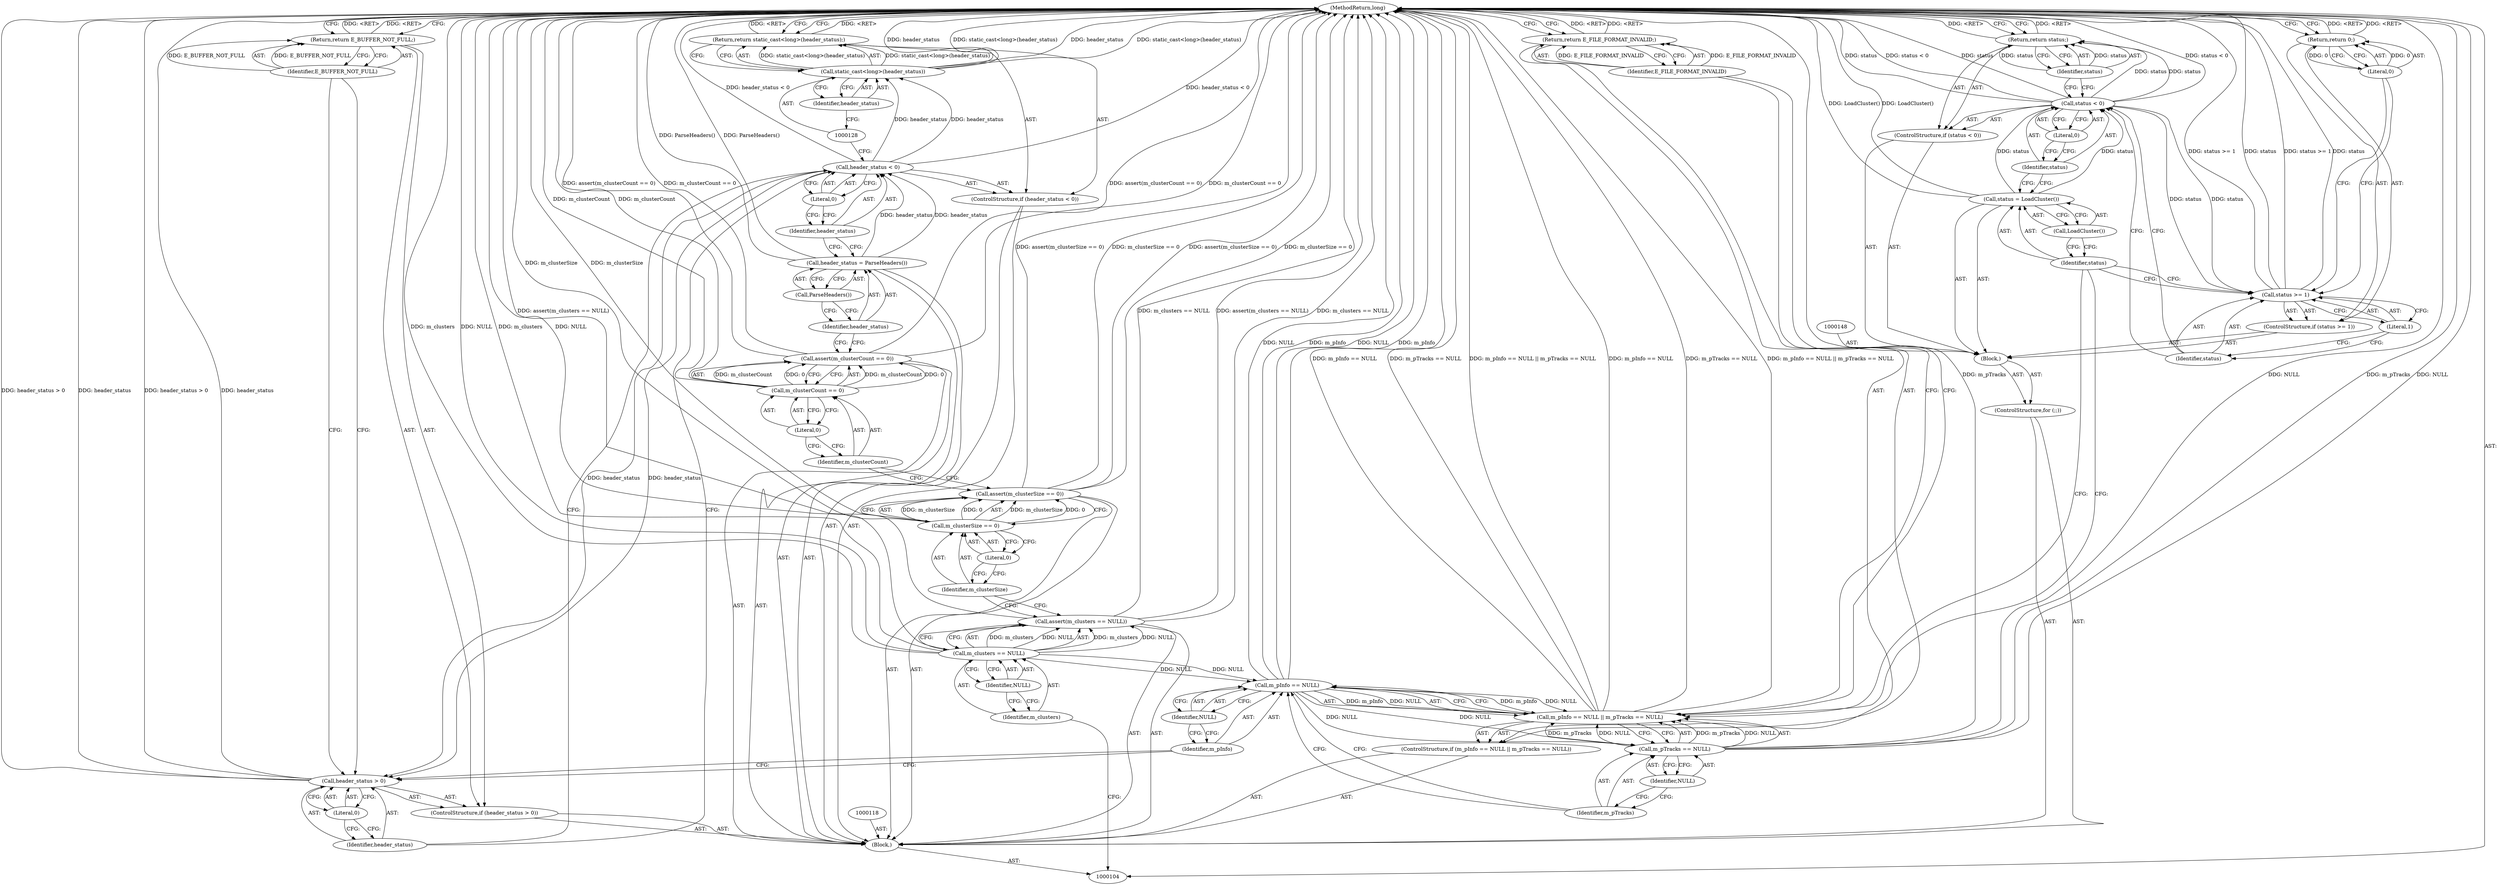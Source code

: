 digraph "0_Android_cc274e2abe8b2a6698a5c47d8aa4bb45f1f9538d_26" {
"1000164" [label="(MethodReturn,long)"];
"1000105" [label="(Block,)"];
"1000126" [label="(Return,return static_cast<long>(header_status);)"];
"1000129" [label="(Identifier,header_status)"];
"1000127" [label="(Call,static_cast<long>(header_status))"];
"1000133" [label="(Literal,0)"];
"1000130" [label="(ControlStructure,if (header_status > 0))"];
"1000131" [label="(Call,header_status > 0)"];
"1000132" [label="(Identifier,header_status)"];
"1000135" [label="(Identifier,E_BUFFER_NOT_FULL)"];
"1000134" [label="(Return,return E_BUFFER_NOT_FULL;)"];
"1000140" [label="(Identifier,NULL)"];
"1000136" [label="(ControlStructure,if (m_pInfo == NULL || m_pTracks == NULL))"];
"1000141" [label="(Call,m_pTracks == NULL)"];
"1000142" [label="(Identifier,m_pTracks)"];
"1000143" [label="(Identifier,NULL)"];
"1000137" [label="(Call,m_pInfo == NULL || m_pTracks == NULL)"];
"1000138" [label="(Call,m_pInfo == NULL)"];
"1000139" [label="(Identifier,m_pInfo)"];
"1000145" [label="(Identifier,E_FILE_FORMAT_INVALID)"];
"1000144" [label="(Return,return E_FILE_FORMAT_INVALID;)"];
"1000146" [label="(ControlStructure,for (;;))"];
"1000106" [label="(Call,assert(m_clusters == NULL))"];
"1000109" [label="(Identifier,NULL)"];
"1000107" [label="(Call,m_clusters == NULL)"];
"1000108" [label="(Identifier,m_clusters)"];
"1000149" [label="(Call,status = LoadCluster())"];
"1000150" [label="(Identifier,status)"];
"1000151" [label="(Call,LoadCluster())"];
"1000147" [label="(Block,)"];
"1000152" [label="(ControlStructure,if (status < 0))"];
"1000155" [label="(Literal,0)"];
"1000153" [label="(Call,status < 0)"];
"1000154" [label="(Identifier,status)"];
"1000156" [label="(Return,return status;)"];
"1000157" [label="(Identifier,status)"];
"1000158" [label="(ControlStructure,if (status >= 1))"];
"1000161" [label="(Literal,1)"];
"1000159" [label="(Call,status >= 1)"];
"1000160" [label="(Identifier,status)"];
"1000162" [label="(Return,return 0;)"];
"1000163" [label="(Literal,0)"];
"1000110" [label="(Call,assert(m_clusterSize == 0))"];
"1000113" [label="(Literal,0)"];
"1000111" [label="(Call,m_clusterSize == 0)"];
"1000112" [label="(Identifier,m_clusterSize)"];
"1000114" [label="(Call,assert(m_clusterCount == 0))"];
"1000117" [label="(Literal,0)"];
"1000115" [label="(Call,m_clusterCount == 0)"];
"1000116" [label="(Identifier,m_clusterCount)"];
"1000119" [label="(Call,header_status = ParseHeaders())"];
"1000120" [label="(Identifier,header_status)"];
"1000121" [label="(Call,ParseHeaders())"];
"1000122" [label="(ControlStructure,if (header_status < 0))"];
"1000125" [label="(Literal,0)"];
"1000123" [label="(Call,header_status < 0)"];
"1000124" [label="(Identifier,header_status)"];
"1000164" -> "1000104"  [label="AST: "];
"1000164" -> "1000126"  [label="CFG: "];
"1000164" -> "1000134"  [label="CFG: "];
"1000164" -> "1000144"  [label="CFG: "];
"1000164" -> "1000156"  [label="CFG: "];
"1000164" -> "1000162"  [label="CFG: "];
"1000134" -> "1000164"  [label="DDG: <RET>"];
"1000144" -> "1000164"  [label="DDG: <RET>"];
"1000126" -> "1000164"  [label="DDG: <RET>"];
"1000162" -> "1000164"  [label="DDG: <RET>"];
"1000156" -> "1000164"  [label="DDG: <RET>"];
"1000159" -> "1000164"  [label="DDG: status >= 1"];
"1000159" -> "1000164"  [label="DDG: status"];
"1000141" -> "1000164"  [label="DDG: m_pTracks"];
"1000141" -> "1000164"  [label="DDG: NULL"];
"1000107" -> "1000164"  [label="DDG: m_clusters"];
"1000107" -> "1000164"  [label="DDG: NULL"];
"1000138" -> "1000164"  [label="DDG: NULL"];
"1000138" -> "1000164"  [label="DDG: m_pInfo"];
"1000127" -> "1000164"  [label="DDG: header_status"];
"1000127" -> "1000164"  [label="DDG: static_cast<long>(header_status)"];
"1000111" -> "1000164"  [label="DDG: m_clusterSize"];
"1000153" -> "1000164"  [label="DDG: status"];
"1000153" -> "1000164"  [label="DDG: status < 0"];
"1000110" -> "1000164"  [label="DDG: assert(m_clusterSize == 0)"];
"1000110" -> "1000164"  [label="DDG: m_clusterSize == 0"];
"1000137" -> "1000164"  [label="DDG: m_pInfo == NULL"];
"1000137" -> "1000164"  [label="DDG: m_pTracks == NULL"];
"1000137" -> "1000164"  [label="DDG: m_pInfo == NULL || m_pTracks == NULL"];
"1000131" -> "1000164"  [label="DDG: header_status > 0"];
"1000131" -> "1000164"  [label="DDG: header_status"];
"1000106" -> "1000164"  [label="DDG: m_clusters == NULL"];
"1000106" -> "1000164"  [label="DDG: assert(m_clusters == NULL)"];
"1000149" -> "1000164"  [label="DDG: LoadCluster()"];
"1000114" -> "1000164"  [label="DDG: assert(m_clusterCount == 0)"];
"1000114" -> "1000164"  [label="DDG: m_clusterCount == 0"];
"1000123" -> "1000164"  [label="DDG: header_status < 0"];
"1000119" -> "1000164"  [label="DDG: ParseHeaders()"];
"1000115" -> "1000164"  [label="DDG: m_clusterCount"];
"1000105" -> "1000104"  [label="AST: "];
"1000106" -> "1000105"  [label="AST: "];
"1000110" -> "1000105"  [label="AST: "];
"1000114" -> "1000105"  [label="AST: "];
"1000118" -> "1000105"  [label="AST: "];
"1000119" -> "1000105"  [label="AST: "];
"1000122" -> "1000105"  [label="AST: "];
"1000130" -> "1000105"  [label="AST: "];
"1000136" -> "1000105"  [label="AST: "];
"1000146" -> "1000105"  [label="AST: "];
"1000126" -> "1000122"  [label="AST: "];
"1000126" -> "1000127"  [label="CFG: "];
"1000127" -> "1000126"  [label="AST: "];
"1000164" -> "1000126"  [label="CFG: "];
"1000126" -> "1000164"  [label="DDG: <RET>"];
"1000127" -> "1000126"  [label="DDG: static_cast<long>(header_status)"];
"1000129" -> "1000127"  [label="AST: "];
"1000129" -> "1000128"  [label="CFG: "];
"1000127" -> "1000129"  [label="CFG: "];
"1000127" -> "1000126"  [label="AST: "];
"1000127" -> "1000129"  [label="CFG: "];
"1000128" -> "1000127"  [label="AST: "];
"1000129" -> "1000127"  [label="AST: "];
"1000126" -> "1000127"  [label="CFG: "];
"1000127" -> "1000164"  [label="DDG: header_status"];
"1000127" -> "1000164"  [label="DDG: static_cast<long>(header_status)"];
"1000127" -> "1000126"  [label="DDG: static_cast<long>(header_status)"];
"1000123" -> "1000127"  [label="DDG: header_status"];
"1000133" -> "1000131"  [label="AST: "];
"1000133" -> "1000132"  [label="CFG: "];
"1000131" -> "1000133"  [label="CFG: "];
"1000130" -> "1000105"  [label="AST: "];
"1000131" -> "1000130"  [label="AST: "];
"1000134" -> "1000130"  [label="AST: "];
"1000131" -> "1000130"  [label="AST: "];
"1000131" -> "1000133"  [label="CFG: "];
"1000132" -> "1000131"  [label="AST: "];
"1000133" -> "1000131"  [label="AST: "];
"1000135" -> "1000131"  [label="CFG: "];
"1000139" -> "1000131"  [label="CFG: "];
"1000131" -> "1000164"  [label="DDG: header_status > 0"];
"1000131" -> "1000164"  [label="DDG: header_status"];
"1000123" -> "1000131"  [label="DDG: header_status"];
"1000132" -> "1000131"  [label="AST: "];
"1000132" -> "1000123"  [label="CFG: "];
"1000133" -> "1000132"  [label="CFG: "];
"1000135" -> "1000134"  [label="AST: "];
"1000135" -> "1000131"  [label="CFG: "];
"1000134" -> "1000135"  [label="CFG: "];
"1000135" -> "1000134"  [label="DDG: E_BUFFER_NOT_FULL"];
"1000134" -> "1000130"  [label="AST: "];
"1000134" -> "1000135"  [label="CFG: "];
"1000135" -> "1000134"  [label="AST: "];
"1000164" -> "1000134"  [label="CFG: "];
"1000134" -> "1000164"  [label="DDG: <RET>"];
"1000135" -> "1000134"  [label="DDG: E_BUFFER_NOT_FULL"];
"1000140" -> "1000138"  [label="AST: "];
"1000140" -> "1000139"  [label="CFG: "];
"1000138" -> "1000140"  [label="CFG: "];
"1000136" -> "1000105"  [label="AST: "];
"1000137" -> "1000136"  [label="AST: "];
"1000144" -> "1000136"  [label="AST: "];
"1000141" -> "1000137"  [label="AST: "];
"1000141" -> "1000143"  [label="CFG: "];
"1000142" -> "1000141"  [label="AST: "];
"1000143" -> "1000141"  [label="AST: "];
"1000137" -> "1000141"  [label="CFG: "];
"1000141" -> "1000164"  [label="DDG: m_pTracks"];
"1000141" -> "1000164"  [label="DDG: NULL"];
"1000141" -> "1000137"  [label="DDG: m_pTracks"];
"1000141" -> "1000137"  [label="DDG: NULL"];
"1000138" -> "1000141"  [label="DDG: NULL"];
"1000142" -> "1000141"  [label="AST: "];
"1000142" -> "1000138"  [label="CFG: "];
"1000143" -> "1000142"  [label="CFG: "];
"1000143" -> "1000141"  [label="AST: "];
"1000143" -> "1000142"  [label="CFG: "];
"1000141" -> "1000143"  [label="CFG: "];
"1000137" -> "1000136"  [label="AST: "];
"1000137" -> "1000138"  [label="CFG: "];
"1000137" -> "1000141"  [label="CFG: "];
"1000138" -> "1000137"  [label="AST: "];
"1000141" -> "1000137"  [label="AST: "];
"1000145" -> "1000137"  [label="CFG: "];
"1000150" -> "1000137"  [label="CFG: "];
"1000137" -> "1000164"  [label="DDG: m_pInfo == NULL"];
"1000137" -> "1000164"  [label="DDG: m_pTracks == NULL"];
"1000137" -> "1000164"  [label="DDG: m_pInfo == NULL || m_pTracks == NULL"];
"1000138" -> "1000137"  [label="DDG: m_pInfo"];
"1000138" -> "1000137"  [label="DDG: NULL"];
"1000141" -> "1000137"  [label="DDG: m_pTracks"];
"1000141" -> "1000137"  [label="DDG: NULL"];
"1000138" -> "1000137"  [label="AST: "];
"1000138" -> "1000140"  [label="CFG: "];
"1000139" -> "1000138"  [label="AST: "];
"1000140" -> "1000138"  [label="AST: "];
"1000142" -> "1000138"  [label="CFG: "];
"1000137" -> "1000138"  [label="CFG: "];
"1000138" -> "1000164"  [label="DDG: NULL"];
"1000138" -> "1000164"  [label="DDG: m_pInfo"];
"1000138" -> "1000137"  [label="DDG: m_pInfo"];
"1000138" -> "1000137"  [label="DDG: NULL"];
"1000107" -> "1000138"  [label="DDG: NULL"];
"1000138" -> "1000141"  [label="DDG: NULL"];
"1000139" -> "1000138"  [label="AST: "];
"1000139" -> "1000131"  [label="CFG: "];
"1000140" -> "1000139"  [label="CFG: "];
"1000145" -> "1000144"  [label="AST: "];
"1000145" -> "1000137"  [label="CFG: "];
"1000144" -> "1000145"  [label="CFG: "];
"1000145" -> "1000144"  [label="DDG: E_FILE_FORMAT_INVALID"];
"1000144" -> "1000136"  [label="AST: "];
"1000144" -> "1000145"  [label="CFG: "];
"1000145" -> "1000144"  [label="AST: "];
"1000164" -> "1000144"  [label="CFG: "];
"1000144" -> "1000164"  [label="DDG: <RET>"];
"1000145" -> "1000144"  [label="DDG: E_FILE_FORMAT_INVALID"];
"1000146" -> "1000105"  [label="AST: "];
"1000147" -> "1000146"  [label="AST: "];
"1000106" -> "1000105"  [label="AST: "];
"1000106" -> "1000107"  [label="CFG: "];
"1000107" -> "1000106"  [label="AST: "];
"1000112" -> "1000106"  [label="CFG: "];
"1000106" -> "1000164"  [label="DDG: m_clusters == NULL"];
"1000106" -> "1000164"  [label="DDG: assert(m_clusters == NULL)"];
"1000107" -> "1000106"  [label="DDG: m_clusters"];
"1000107" -> "1000106"  [label="DDG: NULL"];
"1000109" -> "1000107"  [label="AST: "];
"1000109" -> "1000108"  [label="CFG: "];
"1000107" -> "1000109"  [label="CFG: "];
"1000107" -> "1000106"  [label="AST: "];
"1000107" -> "1000109"  [label="CFG: "];
"1000108" -> "1000107"  [label="AST: "];
"1000109" -> "1000107"  [label="AST: "];
"1000106" -> "1000107"  [label="CFG: "];
"1000107" -> "1000164"  [label="DDG: m_clusters"];
"1000107" -> "1000164"  [label="DDG: NULL"];
"1000107" -> "1000106"  [label="DDG: m_clusters"];
"1000107" -> "1000106"  [label="DDG: NULL"];
"1000107" -> "1000138"  [label="DDG: NULL"];
"1000108" -> "1000107"  [label="AST: "];
"1000108" -> "1000104"  [label="CFG: "];
"1000109" -> "1000108"  [label="CFG: "];
"1000149" -> "1000147"  [label="AST: "];
"1000149" -> "1000151"  [label="CFG: "];
"1000150" -> "1000149"  [label="AST: "];
"1000151" -> "1000149"  [label="AST: "];
"1000154" -> "1000149"  [label="CFG: "];
"1000149" -> "1000164"  [label="DDG: LoadCluster()"];
"1000149" -> "1000153"  [label="DDG: status"];
"1000150" -> "1000149"  [label="AST: "];
"1000150" -> "1000159"  [label="CFG: "];
"1000150" -> "1000137"  [label="CFG: "];
"1000151" -> "1000150"  [label="CFG: "];
"1000151" -> "1000149"  [label="AST: "];
"1000151" -> "1000150"  [label="CFG: "];
"1000149" -> "1000151"  [label="CFG: "];
"1000147" -> "1000146"  [label="AST: "];
"1000148" -> "1000147"  [label="AST: "];
"1000149" -> "1000147"  [label="AST: "];
"1000152" -> "1000147"  [label="AST: "];
"1000158" -> "1000147"  [label="AST: "];
"1000152" -> "1000147"  [label="AST: "];
"1000153" -> "1000152"  [label="AST: "];
"1000156" -> "1000152"  [label="AST: "];
"1000155" -> "1000153"  [label="AST: "];
"1000155" -> "1000154"  [label="CFG: "];
"1000153" -> "1000155"  [label="CFG: "];
"1000153" -> "1000152"  [label="AST: "];
"1000153" -> "1000155"  [label="CFG: "];
"1000154" -> "1000153"  [label="AST: "];
"1000155" -> "1000153"  [label="AST: "];
"1000157" -> "1000153"  [label="CFG: "];
"1000160" -> "1000153"  [label="CFG: "];
"1000153" -> "1000164"  [label="DDG: status"];
"1000153" -> "1000164"  [label="DDG: status < 0"];
"1000149" -> "1000153"  [label="DDG: status"];
"1000153" -> "1000156"  [label="DDG: status"];
"1000153" -> "1000159"  [label="DDG: status"];
"1000154" -> "1000153"  [label="AST: "];
"1000154" -> "1000149"  [label="CFG: "];
"1000155" -> "1000154"  [label="CFG: "];
"1000156" -> "1000152"  [label="AST: "];
"1000156" -> "1000157"  [label="CFG: "];
"1000157" -> "1000156"  [label="AST: "];
"1000164" -> "1000156"  [label="CFG: "];
"1000156" -> "1000164"  [label="DDG: <RET>"];
"1000157" -> "1000156"  [label="DDG: status"];
"1000153" -> "1000156"  [label="DDG: status"];
"1000157" -> "1000156"  [label="AST: "];
"1000157" -> "1000153"  [label="CFG: "];
"1000156" -> "1000157"  [label="CFG: "];
"1000157" -> "1000156"  [label="DDG: status"];
"1000158" -> "1000147"  [label="AST: "];
"1000159" -> "1000158"  [label="AST: "];
"1000162" -> "1000158"  [label="AST: "];
"1000161" -> "1000159"  [label="AST: "];
"1000161" -> "1000160"  [label="CFG: "];
"1000159" -> "1000161"  [label="CFG: "];
"1000159" -> "1000158"  [label="AST: "];
"1000159" -> "1000161"  [label="CFG: "];
"1000160" -> "1000159"  [label="AST: "];
"1000161" -> "1000159"  [label="AST: "];
"1000150" -> "1000159"  [label="CFG: "];
"1000163" -> "1000159"  [label="CFG: "];
"1000159" -> "1000164"  [label="DDG: status >= 1"];
"1000159" -> "1000164"  [label="DDG: status"];
"1000153" -> "1000159"  [label="DDG: status"];
"1000160" -> "1000159"  [label="AST: "];
"1000160" -> "1000153"  [label="CFG: "];
"1000161" -> "1000160"  [label="CFG: "];
"1000162" -> "1000158"  [label="AST: "];
"1000162" -> "1000163"  [label="CFG: "];
"1000163" -> "1000162"  [label="AST: "];
"1000164" -> "1000162"  [label="CFG: "];
"1000162" -> "1000164"  [label="DDG: <RET>"];
"1000163" -> "1000162"  [label="DDG: 0"];
"1000163" -> "1000162"  [label="AST: "];
"1000163" -> "1000159"  [label="CFG: "];
"1000162" -> "1000163"  [label="CFG: "];
"1000163" -> "1000162"  [label="DDG: 0"];
"1000110" -> "1000105"  [label="AST: "];
"1000110" -> "1000111"  [label="CFG: "];
"1000111" -> "1000110"  [label="AST: "];
"1000116" -> "1000110"  [label="CFG: "];
"1000110" -> "1000164"  [label="DDG: assert(m_clusterSize == 0)"];
"1000110" -> "1000164"  [label="DDG: m_clusterSize == 0"];
"1000111" -> "1000110"  [label="DDG: m_clusterSize"];
"1000111" -> "1000110"  [label="DDG: 0"];
"1000113" -> "1000111"  [label="AST: "];
"1000113" -> "1000112"  [label="CFG: "];
"1000111" -> "1000113"  [label="CFG: "];
"1000111" -> "1000110"  [label="AST: "];
"1000111" -> "1000113"  [label="CFG: "];
"1000112" -> "1000111"  [label="AST: "];
"1000113" -> "1000111"  [label="AST: "];
"1000110" -> "1000111"  [label="CFG: "];
"1000111" -> "1000164"  [label="DDG: m_clusterSize"];
"1000111" -> "1000110"  [label="DDG: m_clusterSize"];
"1000111" -> "1000110"  [label="DDG: 0"];
"1000112" -> "1000111"  [label="AST: "];
"1000112" -> "1000106"  [label="CFG: "];
"1000113" -> "1000112"  [label="CFG: "];
"1000114" -> "1000105"  [label="AST: "];
"1000114" -> "1000115"  [label="CFG: "];
"1000115" -> "1000114"  [label="AST: "];
"1000120" -> "1000114"  [label="CFG: "];
"1000114" -> "1000164"  [label="DDG: assert(m_clusterCount == 0)"];
"1000114" -> "1000164"  [label="DDG: m_clusterCount == 0"];
"1000115" -> "1000114"  [label="DDG: m_clusterCount"];
"1000115" -> "1000114"  [label="DDG: 0"];
"1000117" -> "1000115"  [label="AST: "];
"1000117" -> "1000116"  [label="CFG: "];
"1000115" -> "1000117"  [label="CFG: "];
"1000115" -> "1000114"  [label="AST: "];
"1000115" -> "1000117"  [label="CFG: "];
"1000116" -> "1000115"  [label="AST: "];
"1000117" -> "1000115"  [label="AST: "];
"1000114" -> "1000115"  [label="CFG: "];
"1000115" -> "1000164"  [label="DDG: m_clusterCount"];
"1000115" -> "1000114"  [label="DDG: m_clusterCount"];
"1000115" -> "1000114"  [label="DDG: 0"];
"1000116" -> "1000115"  [label="AST: "];
"1000116" -> "1000110"  [label="CFG: "];
"1000117" -> "1000116"  [label="CFG: "];
"1000119" -> "1000105"  [label="AST: "];
"1000119" -> "1000121"  [label="CFG: "];
"1000120" -> "1000119"  [label="AST: "];
"1000121" -> "1000119"  [label="AST: "];
"1000124" -> "1000119"  [label="CFG: "];
"1000119" -> "1000164"  [label="DDG: ParseHeaders()"];
"1000119" -> "1000123"  [label="DDG: header_status"];
"1000120" -> "1000119"  [label="AST: "];
"1000120" -> "1000114"  [label="CFG: "];
"1000121" -> "1000120"  [label="CFG: "];
"1000121" -> "1000119"  [label="AST: "];
"1000121" -> "1000120"  [label="CFG: "];
"1000119" -> "1000121"  [label="CFG: "];
"1000122" -> "1000105"  [label="AST: "];
"1000123" -> "1000122"  [label="AST: "];
"1000126" -> "1000122"  [label="AST: "];
"1000125" -> "1000123"  [label="AST: "];
"1000125" -> "1000124"  [label="CFG: "];
"1000123" -> "1000125"  [label="CFG: "];
"1000123" -> "1000122"  [label="AST: "];
"1000123" -> "1000125"  [label="CFG: "];
"1000124" -> "1000123"  [label="AST: "];
"1000125" -> "1000123"  [label="AST: "];
"1000128" -> "1000123"  [label="CFG: "];
"1000132" -> "1000123"  [label="CFG: "];
"1000123" -> "1000164"  [label="DDG: header_status < 0"];
"1000119" -> "1000123"  [label="DDG: header_status"];
"1000123" -> "1000127"  [label="DDG: header_status"];
"1000123" -> "1000131"  [label="DDG: header_status"];
"1000124" -> "1000123"  [label="AST: "];
"1000124" -> "1000119"  [label="CFG: "];
"1000125" -> "1000124"  [label="CFG: "];
}
